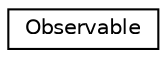 digraph "Graphical Class Hierarchy" { // Define the graph as a directed graph with a title

  edge [fontname="Helvetica",fontsize="10",labelfontname="Helvetica",labelfontsize="10"]; // Set edge properties
  node [fontname="Helvetica",fontsize="10",shape=record]; // Set node properties
  rankdir="LR"; // Set the layout direction from left to right

  Node0 [label="Observable",height=0.2,width=0.4,color="black", fillcolor="white", style="filled",URL="$classObservable.html"];
  // Create a node named 'Node0' with the following properties:
  // - label: "Observable"
  // - height: 0.2
  // - width: 0.4
  // - color: "black"
  // - fillcolor: "white"
  // - style: "filled"
  // - URL: "$classObservable.html"
}

